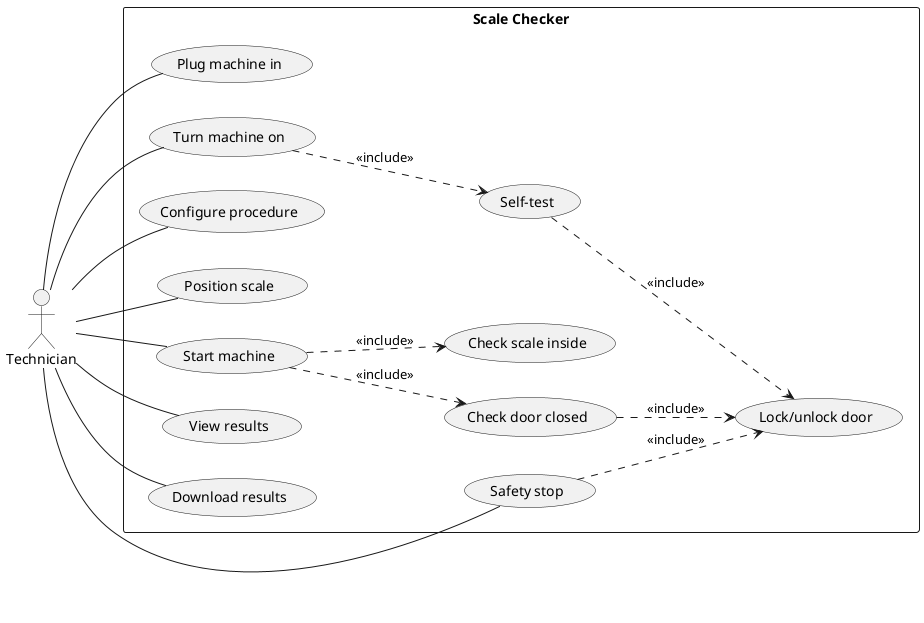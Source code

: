 @startuml scale-checker
left to right direction

actor Technician

rectangle "Scale Checker" {
    usecase "Plug machine in" as plug_in
    usecase "Turn machine on" as turn_on
    usecase "Self-test" as self_test
    usecase "Lock/unlock door" as lock
    usecase "Configure procedure" as configure
    usecase "Position scale" as position_scale
    usecase "Start machine" as start
    usecase "Check door closed" as check_door
    usecase "Check scale inside" as check_scale
    usecase "Safety stop" as stop
    usecase "View results" as view
    usecase "Download results" as download
}

Technician -- plug_in
Technician -- turn_on
turn_on ..> self_test: <<include>>
self_test ..> lock: <<include>>
Technician -- configure
Technician -- position_scale
Technician -- start
start ..> check_door: <<include>>
check_door ..> lock: <<include>>
start ..> check_scale: <<include>>
Technician -- stop
stop ..> lock: <<include>>
Technician -- view
Technician -- download

@enduml